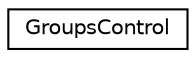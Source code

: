 digraph "Graphical Class Hierarchy"
{
  edge [fontname="Helvetica",fontsize="10",labelfontname="Helvetica",labelfontsize="10"];
  node [fontname="Helvetica",fontsize="10",shape=record];
  rankdir="LR";
  Node1 [label="GroupsControl",height=0.2,width=0.4,color="black", fillcolor="white", style="filled",URL="$classGroupsControl.html",tooltip="Function prototypes for the GroupsControl class that manages the creation and listing of groups..."];
}
